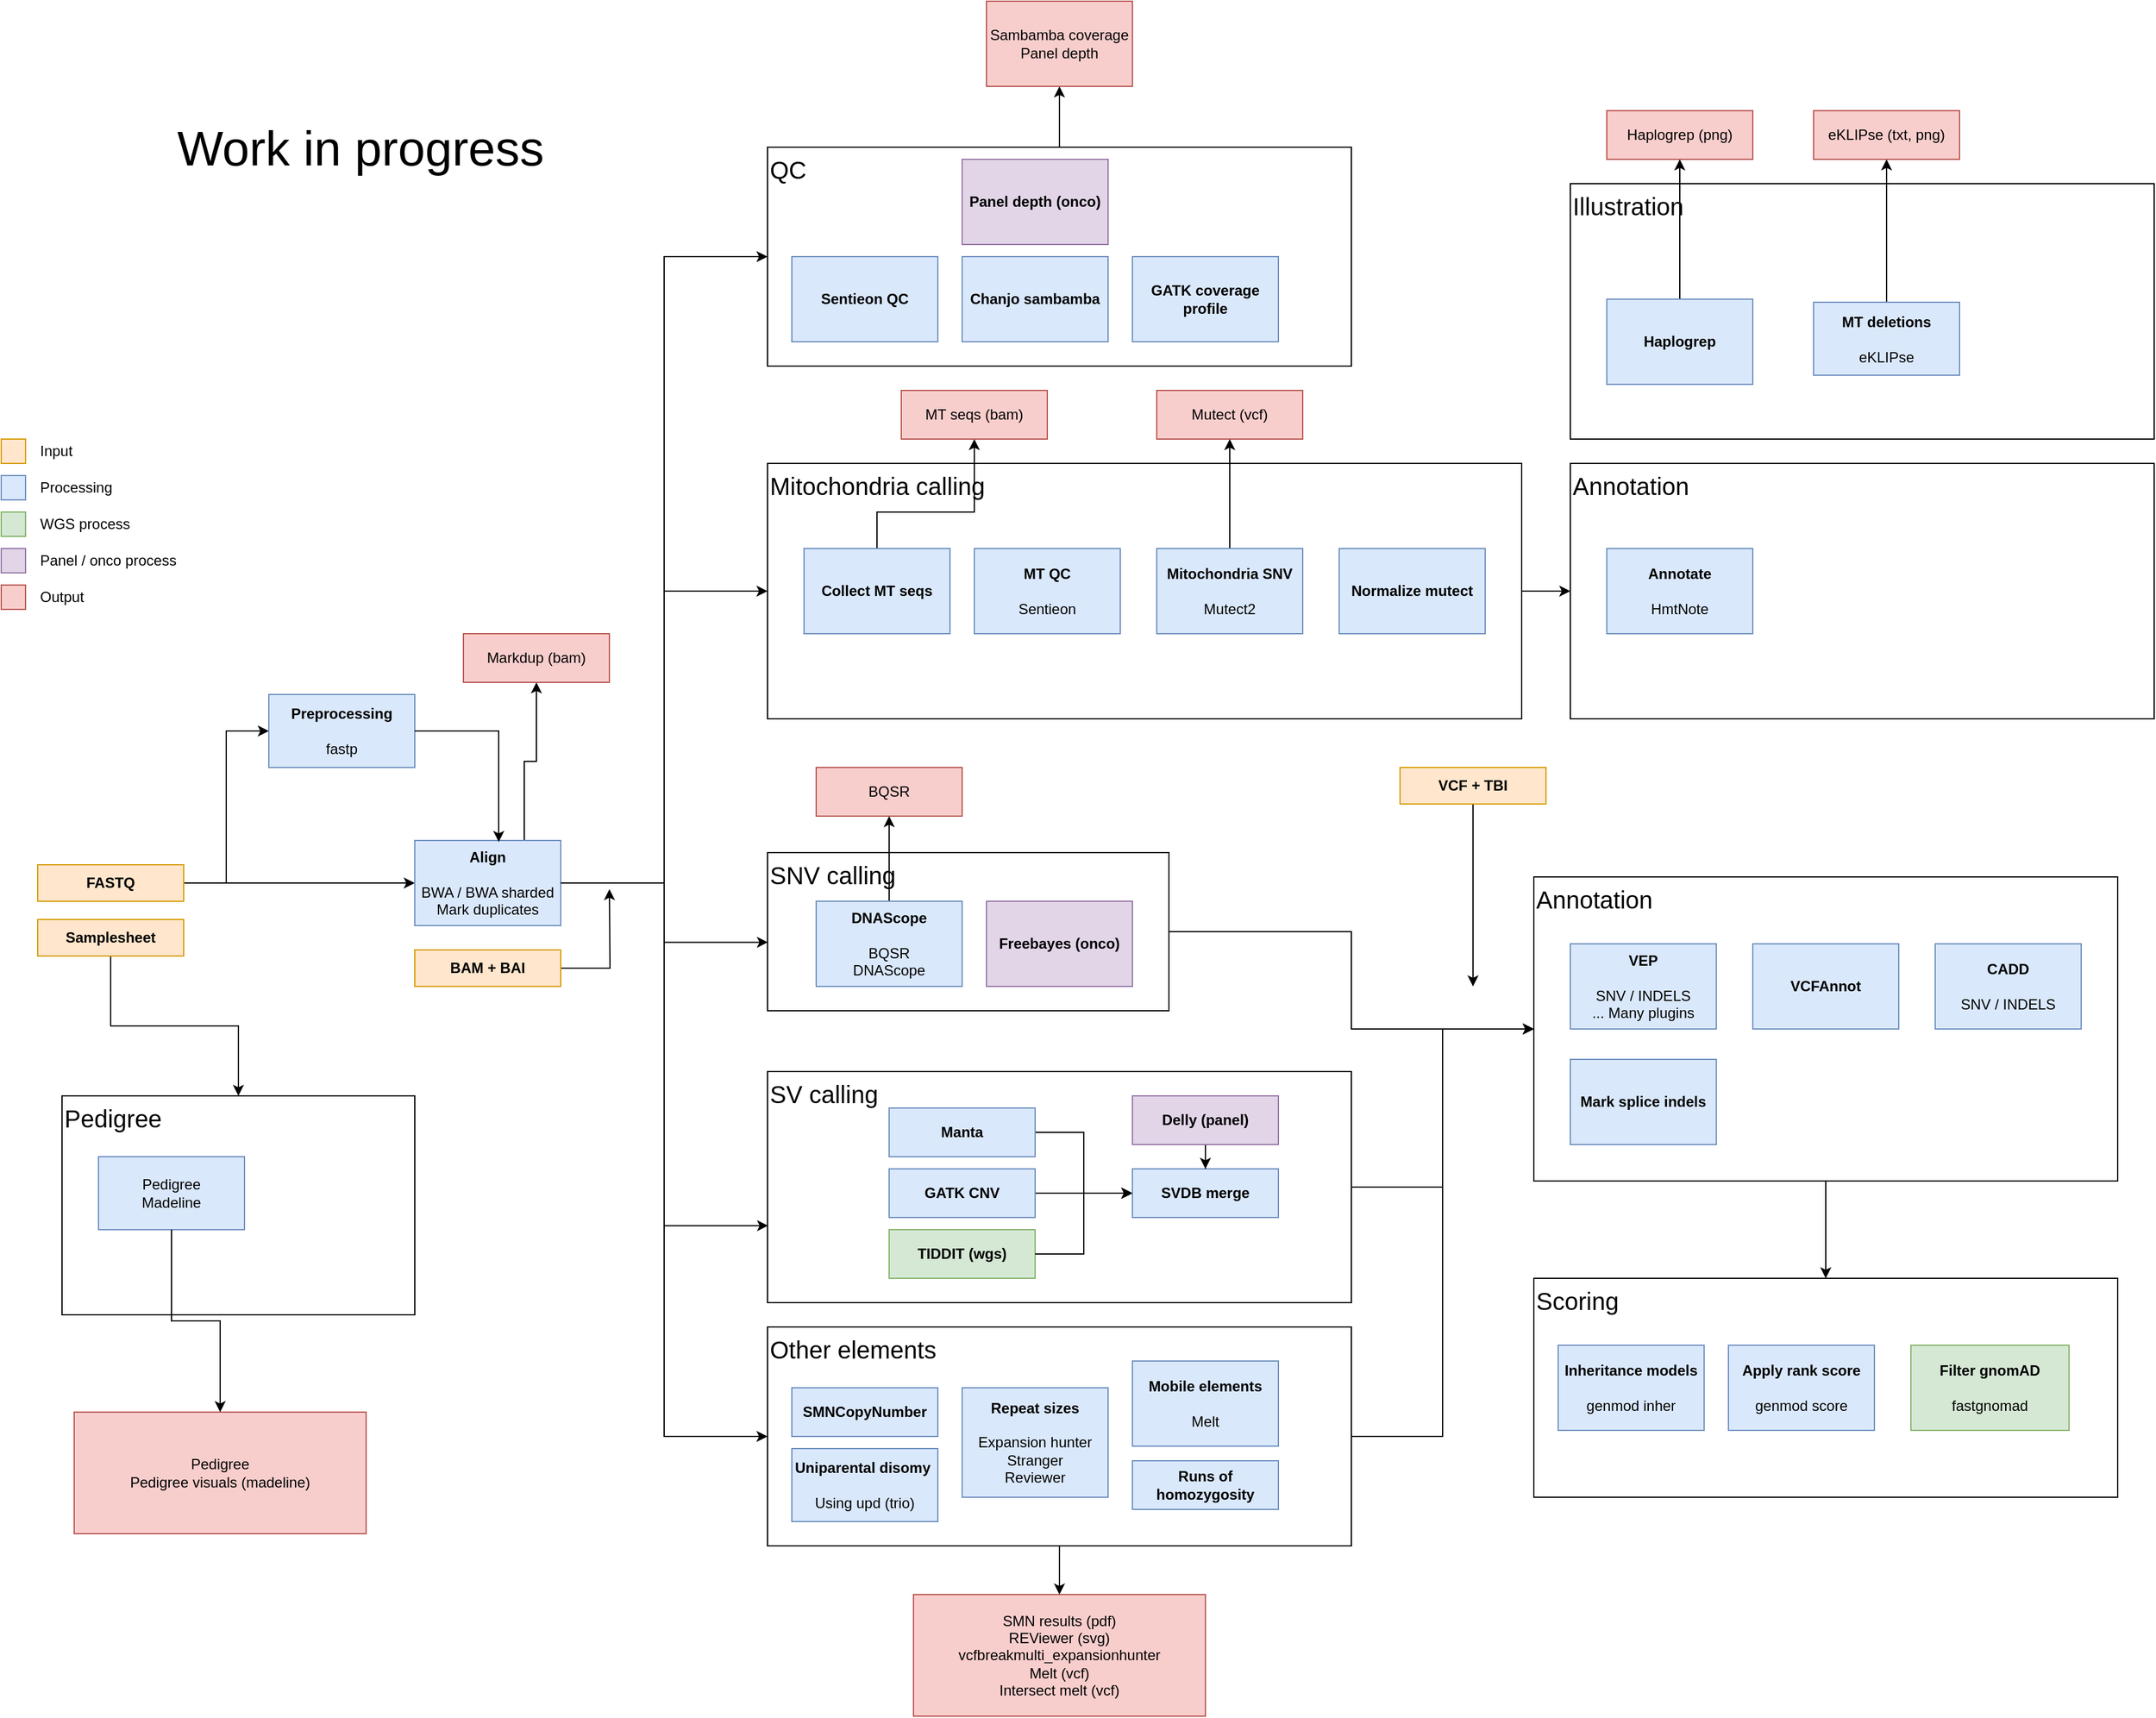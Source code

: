 <mxfile version="22.1.2" type="device">
  <diagram name="Page-1" id="Sy79wVilL6j7ysieCRk0">
    <mxGraphModel dx="2548" dy="2306" grid="1" gridSize="10" guides="1" tooltips="1" connect="1" arrows="1" fold="1" page="0" pageScale="1" pageWidth="850" pageHeight="1100" math="0" shadow="0">
      <root>
        <mxCell id="0" />
        <mxCell id="1" parent="0" />
        <mxCell id="nJ76QgA56fWKkKpfSz_J-89" value="Illustration" style="whiteSpace=wrap;html=1;align=left;verticalAlign=top;fontSize=20;" vertex="1" parent="1">
          <mxGeometry x="1270" y="-140" width="480" height="210" as="geometry" />
        </mxCell>
        <mxCell id="nJ76QgA56fWKkKpfSz_J-87" value="Annotation" style="whiteSpace=wrap;html=1;align=left;verticalAlign=top;fontSize=20;" vertex="1" parent="1">
          <mxGeometry x="1270" y="90" width="480" height="210" as="geometry" />
        </mxCell>
        <mxCell id="nJ76QgA56fWKkKpfSz_J-88" style="edgeStyle=orthogonalEdgeStyle;rounded=0;orthogonalLoop=1;jettySize=auto;html=1;exitX=1;exitY=0.5;exitDx=0;exitDy=0;" edge="1" parent="1" source="nJ76QgA56fWKkKpfSz_J-70" target="nJ76QgA56fWKkKpfSz_J-87">
          <mxGeometry relative="1" as="geometry" />
        </mxCell>
        <mxCell id="nJ76QgA56fWKkKpfSz_J-70" value="Mitochondria calling" style="whiteSpace=wrap;html=1;align=left;verticalAlign=top;fontSize=20;" vertex="1" parent="1">
          <mxGeometry x="610" y="90" width="620" height="210" as="geometry" />
        </mxCell>
        <mxCell id="nJ76QgA56fWKkKpfSz_J-46" style="edgeStyle=orthogonalEdgeStyle;rounded=0;orthogonalLoop=1;jettySize=auto;html=1;exitX=1;exitY=0.5;exitDx=0;exitDy=0;entryX=0;entryY=0.5;entryDx=0;entryDy=0;" edge="1" parent="1" source="nJ76QgA56fWKkKpfSz_J-30" target="nJ76QgA56fWKkKpfSz_J-40">
          <mxGeometry relative="1" as="geometry" />
        </mxCell>
        <mxCell id="nJ76QgA56fWKkKpfSz_J-66" style="edgeStyle=orthogonalEdgeStyle;rounded=0;orthogonalLoop=1;jettySize=auto;html=1;exitX=0.5;exitY=1;exitDx=0;exitDy=0;" edge="1" parent="1" source="nJ76QgA56fWKkKpfSz_J-30" target="nJ76QgA56fWKkKpfSz_J-65">
          <mxGeometry relative="1" as="geometry" />
        </mxCell>
        <mxCell id="nJ76QgA56fWKkKpfSz_J-30" value="Other elements" style="whiteSpace=wrap;html=1;align=left;verticalAlign=top;fontSize=20;" vertex="1" parent="1">
          <mxGeometry x="610" y="800" width="480" height="180" as="geometry" />
        </mxCell>
        <mxCell id="nJ76QgA56fWKkKpfSz_J-6" style="edgeStyle=orthogonalEdgeStyle;rounded=0;orthogonalLoop=1;jettySize=auto;html=1;exitX=1;exitY=0.5;exitDx=0;exitDy=0;entryX=0;entryY=0.5;entryDx=0;entryDy=0;" edge="1" parent="1" source="nJ76QgA56fWKkKpfSz_J-1" target="nJ76QgA56fWKkKpfSz_J-4">
          <mxGeometry relative="1" as="geometry" />
        </mxCell>
        <mxCell id="nJ76QgA56fWKkKpfSz_J-8" style="edgeStyle=orthogonalEdgeStyle;rounded=0;orthogonalLoop=1;jettySize=auto;html=1;exitX=1;exitY=0.5;exitDx=0;exitDy=0;" edge="1" parent="1" source="nJ76QgA56fWKkKpfSz_J-1" target="nJ76QgA56fWKkKpfSz_J-5">
          <mxGeometry relative="1" as="geometry" />
        </mxCell>
        <mxCell id="nJ76QgA56fWKkKpfSz_J-1" value="&lt;b&gt;FASTQ&lt;/b&gt;" style="whiteSpace=wrap;html=1;fillColor=#ffe6cc;strokeColor=#d79b00;" vertex="1" parent="1">
          <mxGeometry x="10" y="420" width="120" height="30" as="geometry" />
        </mxCell>
        <mxCell id="nJ76QgA56fWKkKpfSz_J-26" style="edgeStyle=orthogonalEdgeStyle;rounded=0;orthogonalLoop=1;jettySize=auto;html=1;exitX=1;exitY=0.5;exitDx=0;exitDy=0;" edge="1" parent="1" source="nJ76QgA56fWKkKpfSz_J-2">
          <mxGeometry relative="1" as="geometry">
            <mxPoint x="480" y="440" as="targetPoint" />
          </mxGeometry>
        </mxCell>
        <mxCell id="nJ76QgA56fWKkKpfSz_J-2" value="&lt;b&gt;BAM + BAI&lt;/b&gt;" style="whiteSpace=wrap;html=1;fillColor=#ffe6cc;strokeColor=#d79b00;" vertex="1" parent="1">
          <mxGeometry x="320" y="490" width="120" height="30" as="geometry" />
        </mxCell>
        <mxCell id="nJ76QgA56fWKkKpfSz_J-48" style="edgeStyle=orthogonalEdgeStyle;rounded=0;orthogonalLoop=1;jettySize=auto;html=1;exitX=0.5;exitY=1;exitDx=0;exitDy=0;" edge="1" parent="1" source="nJ76QgA56fWKkKpfSz_J-3">
          <mxGeometry relative="1" as="geometry">
            <mxPoint x="1190" y="520" as="targetPoint" />
          </mxGeometry>
        </mxCell>
        <mxCell id="nJ76QgA56fWKkKpfSz_J-3" value="&lt;b&gt;VCF + TBI&lt;/b&gt;" style="whiteSpace=wrap;html=1;fillColor=#ffe6cc;strokeColor=#d79b00;" vertex="1" parent="1">
          <mxGeometry x="1130" y="340" width="120" height="30" as="geometry" />
        </mxCell>
        <mxCell id="nJ76QgA56fWKkKpfSz_J-4" value="&lt;b&gt;Preprocessing&lt;/b&gt;&lt;br&gt;&lt;br&gt;fastp" style="whiteSpace=wrap;html=1;fillColor=#dae8fc;strokeColor=#6c8ebf;" vertex="1" parent="1">
          <mxGeometry x="200" y="280" width="120" height="60" as="geometry" />
        </mxCell>
        <mxCell id="nJ76QgA56fWKkKpfSz_J-21" style="edgeStyle=orthogonalEdgeStyle;rounded=0;orthogonalLoop=1;jettySize=auto;html=1;exitX=1;exitY=0.5;exitDx=0;exitDy=0;entryX=0;entryY=0.5;entryDx=0;entryDy=0;" edge="1" parent="1" source="nJ76QgA56fWKkKpfSz_J-5" target="nJ76QgA56fWKkKpfSz_J-9">
          <mxGeometry relative="1" as="geometry" />
        </mxCell>
        <mxCell id="nJ76QgA56fWKkKpfSz_J-56" style="edgeStyle=orthogonalEdgeStyle;rounded=0;orthogonalLoop=1;jettySize=auto;html=1;exitX=1;exitY=0.5;exitDx=0;exitDy=0;entryX=0;entryY=0.5;entryDx=0;entryDy=0;" edge="1" parent="1" source="nJ76QgA56fWKkKpfSz_J-5" target="nJ76QgA56fWKkKpfSz_J-30">
          <mxGeometry relative="1" as="geometry" />
        </mxCell>
        <mxCell id="nJ76QgA56fWKkKpfSz_J-58" style="edgeStyle=orthogonalEdgeStyle;rounded=0;orthogonalLoop=1;jettySize=auto;html=1;exitX=0.75;exitY=0;exitDx=0;exitDy=0;entryX=0.5;entryY=1;entryDx=0;entryDy=0;" edge="1" parent="1" source="nJ76QgA56fWKkKpfSz_J-5" target="nJ76QgA56fWKkKpfSz_J-57">
          <mxGeometry relative="1" as="geometry" />
        </mxCell>
        <mxCell id="nJ76QgA56fWKkKpfSz_J-71" style="edgeStyle=orthogonalEdgeStyle;rounded=0;orthogonalLoop=1;jettySize=auto;html=1;exitX=1;exitY=0.5;exitDx=0;exitDy=0;entryX=0;entryY=0.5;entryDx=0;entryDy=0;" edge="1" parent="1" source="nJ76QgA56fWKkKpfSz_J-5" target="nJ76QgA56fWKkKpfSz_J-70">
          <mxGeometry relative="1" as="geometry" />
        </mxCell>
        <mxCell id="nJ76QgA56fWKkKpfSz_J-5" value="&lt;b&gt;Align&lt;/b&gt;&lt;br&gt;&lt;br&gt;BWA / BWA sharded&lt;br&gt;Mark duplicates" style="whiteSpace=wrap;html=1;fillColor=#dae8fc;strokeColor=#6c8ebf;" vertex="1" parent="1">
          <mxGeometry x="320" y="400" width="120" height="70" as="geometry" />
        </mxCell>
        <mxCell id="nJ76QgA56fWKkKpfSz_J-7" style="edgeStyle=orthogonalEdgeStyle;rounded=0;orthogonalLoop=1;jettySize=auto;html=1;exitX=1;exitY=0.5;exitDx=0;exitDy=0;entryX=0.575;entryY=0.017;entryDx=0;entryDy=0;entryPerimeter=0;" edge="1" parent="1" source="nJ76QgA56fWKkKpfSz_J-4" target="nJ76QgA56fWKkKpfSz_J-5">
          <mxGeometry relative="1" as="geometry" />
        </mxCell>
        <mxCell id="nJ76QgA56fWKkKpfSz_J-63" style="edgeStyle=orthogonalEdgeStyle;rounded=0;orthogonalLoop=1;jettySize=auto;html=1;exitX=0.5;exitY=0;exitDx=0;exitDy=0;entryX=0.5;entryY=1;entryDx=0;entryDy=0;" edge="1" parent="1" source="nJ76QgA56fWKkKpfSz_J-9" target="nJ76QgA56fWKkKpfSz_J-62">
          <mxGeometry relative="1" as="geometry" />
        </mxCell>
        <mxCell id="nJ76QgA56fWKkKpfSz_J-9" value="QC" style="whiteSpace=wrap;html=1;align=left;verticalAlign=top;fontSize=20;" vertex="1" parent="1">
          <mxGeometry x="610" y="-170" width="480" height="180" as="geometry" />
        </mxCell>
        <mxCell id="nJ76QgA56fWKkKpfSz_J-44" style="edgeStyle=orthogonalEdgeStyle;rounded=0;orthogonalLoop=1;jettySize=auto;html=1;exitX=1;exitY=0.5;exitDx=0;exitDy=0;entryX=0;entryY=0.5;entryDx=0;entryDy=0;" edge="1" parent="1" source="nJ76QgA56fWKkKpfSz_J-11" target="nJ76QgA56fWKkKpfSz_J-40">
          <mxGeometry relative="1" as="geometry" />
        </mxCell>
        <mxCell id="nJ76QgA56fWKkKpfSz_J-11" value="SNV calling" style="whiteSpace=wrap;html=1;align=left;verticalAlign=top;fontSize=20;" vertex="1" parent="1">
          <mxGeometry x="610" y="410" width="330" height="130" as="geometry" />
        </mxCell>
        <mxCell id="nJ76QgA56fWKkKpfSz_J-45" style="edgeStyle=orthogonalEdgeStyle;rounded=0;orthogonalLoop=1;jettySize=auto;html=1;exitX=1;exitY=0.5;exitDx=0;exitDy=0;entryX=0;entryY=0.5;entryDx=0;entryDy=0;" edge="1" parent="1" source="nJ76QgA56fWKkKpfSz_J-12" target="nJ76QgA56fWKkKpfSz_J-40">
          <mxGeometry relative="1" as="geometry" />
        </mxCell>
        <mxCell id="nJ76QgA56fWKkKpfSz_J-12" value="SV calling" style="whiteSpace=wrap;html=1;align=left;verticalAlign=top;fontSize=20;" vertex="1" parent="1">
          <mxGeometry x="610" y="590" width="480" height="190" as="geometry" />
        </mxCell>
        <mxCell id="nJ76QgA56fWKkKpfSz_J-13" value="&lt;b&gt;Sentieon QC&lt;/b&gt;" style="whiteSpace=wrap;html=1;fillColor=#dae8fc;strokeColor=#6c8ebf;" vertex="1" parent="1">
          <mxGeometry x="630" y="-80" width="120" height="70" as="geometry" />
        </mxCell>
        <mxCell id="nJ76QgA56fWKkKpfSz_J-14" value="&lt;b&gt;Chanjo sambamba&lt;/b&gt;" style="whiteSpace=wrap;html=1;fillColor=#dae8fc;strokeColor=#6c8ebf;" vertex="1" parent="1">
          <mxGeometry x="770" y="-80" width="120" height="70" as="geometry" />
        </mxCell>
        <mxCell id="nJ76QgA56fWKkKpfSz_J-15" value="&lt;b&gt;Panel depth (onco)&lt;/b&gt;" style="whiteSpace=wrap;html=1;fillColor=#e1d5e7;strokeColor=#9673a6;" vertex="1" parent="1">
          <mxGeometry x="770" y="-160" width="120" height="70" as="geometry" />
        </mxCell>
        <mxCell id="nJ76QgA56fWKkKpfSz_J-16" value="&lt;b&gt;GATK coverage profile&lt;/b&gt;" style="whiteSpace=wrap;html=1;fillColor=#dae8fc;strokeColor=#6c8ebf;" vertex="1" parent="1">
          <mxGeometry x="910" y="-80" width="120" height="70" as="geometry" />
        </mxCell>
        <mxCell id="nJ76QgA56fWKkKpfSz_J-61" style="edgeStyle=orthogonalEdgeStyle;rounded=0;orthogonalLoop=1;jettySize=auto;html=1;exitX=0.5;exitY=0;exitDx=0;exitDy=0;entryX=0.5;entryY=1;entryDx=0;entryDy=0;" edge="1" parent="1" source="nJ76QgA56fWKkKpfSz_J-17" target="nJ76QgA56fWKkKpfSz_J-59">
          <mxGeometry relative="1" as="geometry" />
        </mxCell>
        <mxCell id="nJ76QgA56fWKkKpfSz_J-17" value="&lt;b&gt;DNAScope&lt;/b&gt;&lt;br&gt;&lt;br&gt;BQSR&lt;br&gt;DNAScope" style="whiteSpace=wrap;html=1;fillColor=#dae8fc;strokeColor=#6c8ebf;" vertex="1" parent="1">
          <mxGeometry x="650" y="450" width="120" height="70" as="geometry" />
        </mxCell>
        <mxCell id="nJ76QgA56fWKkKpfSz_J-18" value="&lt;b&gt;Freebayes (onco)&lt;br&gt;&lt;/b&gt;" style="whiteSpace=wrap;html=1;fillColor=#e1d5e7;strokeColor=#9673a6;" vertex="1" parent="1">
          <mxGeometry x="790" y="450" width="120" height="70" as="geometry" />
        </mxCell>
        <mxCell id="nJ76QgA56fWKkKpfSz_J-77" style="edgeStyle=orthogonalEdgeStyle;rounded=0;orthogonalLoop=1;jettySize=auto;html=1;exitX=0.5;exitY=0;exitDx=0;exitDy=0;" edge="1" parent="1" source="nJ76QgA56fWKkKpfSz_J-20" target="nJ76QgA56fWKkKpfSz_J-76">
          <mxGeometry relative="1" as="geometry" />
        </mxCell>
        <mxCell id="nJ76QgA56fWKkKpfSz_J-20" value="&lt;b&gt;Mitochondria SNV&lt;/b&gt;&lt;br&gt;&lt;br&gt;Mutect2" style="whiteSpace=wrap;html=1;fillColor=#dae8fc;strokeColor=#6c8ebf;" vertex="1" parent="1">
          <mxGeometry x="930" y="160" width="120" height="70" as="geometry" />
        </mxCell>
        <mxCell id="nJ76QgA56fWKkKpfSz_J-22" style="edgeStyle=orthogonalEdgeStyle;rounded=0;orthogonalLoop=1;jettySize=auto;html=1;exitX=1;exitY=0.5;exitDx=0;exitDy=0;entryX=0.001;entryY=0.567;entryDx=0;entryDy=0;entryPerimeter=0;" edge="1" parent="1" source="nJ76QgA56fWKkKpfSz_J-5" target="nJ76QgA56fWKkKpfSz_J-11">
          <mxGeometry relative="1" as="geometry" />
        </mxCell>
        <mxCell id="nJ76QgA56fWKkKpfSz_J-23" style="edgeStyle=orthogonalEdgeStyle;rounded=0;orthogonalLoop=1;jettySize=auto;html=1;exitX=1;exitY=0.5;exitDx=0;exitDy=0;entryX=0.001;entryY=0.667;entryDx=0;entryDy=0;entryPerimeter=0;" edge="1" parent="1" source="nJ76QgA56fWKkKpfSz_J-5" target="nJ76QgA56fWKkKpfSz_J-12">
          <mxGeometry relative="1" as="geometry" />
        </mxCell>
        <mxCell id="nJ76QgA56fWKkKpfSz_J-27" value="&lt;b&gt;SMNCopyNumber&lt;/b&gt;" style="whiteSpace=wrap;html=1;fillColor=#dae8fc;strokeColor=#6c8ebf;" vertex="1" parent="1">
          <mxGeometry x="630" y="850" width="120" height="40" as="geometry" />
        </mxCell>
        <mxCell id="nJ76QgA56fWKkKpfSz_J-28" value="&lt;b&gt;Repeat sizes&lt;/b&gt;&lt;br&gt;&lt;br&gt;Expansion hunter&lt;br&gt;Stranger&lt;br&gt;Reviewer" style="whiteSpace=wrap;html=1;fillColor=#dae8fc;strokeColor=#6c8ebf;" vertex="1" parent="1">
          <mxGeometry x="770" y="850" width="120" height="90" as="geometry" />
        </mxCell>
        <mxCell id="nJ76QgA56fWKkKpfSz_J-29" value="&lt;b&gt;Mobile elements&lt;/b&gt;&lt;br&gt;&lt;br&gt;Melt" style="whiteSpace=wrap;html=1;fillColor=#dae8fc;strokeColor=#6c8ebf;" vertex="1" parent="1">
          <mxGeometry x="910" y="828" width="120" height="70" as="geometry" />
        </mxCell>
        <mxCell id="nJ76QgA56fWKkKpfSz_J-39" style="edgeStyle=orthogonalEdgeStyle;rounded=0;orthogonalLoop=1;jettySize=auto;html=1;exitX=1;exitY=0.5;exitDx=0;exitDy=0;entryX=0;entryY=0.5;entryDx=0;entryDy=0;" edge="1" parent="1" source="nJ76QgA56fWKkKpfSz_J-31" target="nJ76QgA56fWKkKpfSz_J-34">
          <mxGeometry relative="1" as="geometry" />
        </mxCell>
        <mxCell id="nJ76QgA56fWKkKpfSz_J-31" value="&lt;b&gt;Manta&lt;/b&gt;" style="whiteSpace=wrap;html=1;fillColor=#dae8fc;strokeColor=#6c8ebf;" vertex="1" parent="1">
          <mxGeometry x="710" y="620" width="120" height="40" as="geometry" />
        </mxCell>
        <mxCell id="nJ76QgA56fWKkKpfSz_J-37" style="edgeStyle=orthogonalEdgeStyle;rounded=0;orthogonalLoop=1;jettySize=auto;html=1;exitX=1;exitY=0.5;exitDx=0;exitDy=0;" edge="1" parent="1" source="nJ76QgA56fWKkKpfSz_J-32" target="nJ76QgA56fWKkKpfSz_J-34">
          <mxGeometry relative="1" as="geometry" />
        </mxCell>
        <mxCell id="nJ76QgA56fWKkKpfSz_J-32" value="&lt;b&gt;GATK CNV&lt;/b&gt;" style="whiteSpace=wrap;html=1;fillColor=#dae8fc;strokeColor=#6c8ebf;" vertex="1" parent="1">
          <mxGeometry x="710" y="670" width="120" height="40" as="geometry" />
        </mxCell>
        <mxCell id="nJ76QgA56fWKkKpfSz_J-33" value="&lt;b&gt;TIDDIT (wgs)&lt;/b&gt;" style="whiteSpace=wrap;html=1;fillColor=#d5e8d4;strokeColor=#82b366;" vertex="1" parent="1">
          <mxGeometry x="710" y="720" width="120" height="40" as="geometry" />
        </mxCell>
        <mxCell id="nJ76QgA56fWKkKpfSz_J-34" value="&lt;b&gt;SVDB merge&lt;/b&gt;" style="whiteSpace=wrap;html=1;fillColor=#dae8fc;strokeColor=#6c8ebf;" vertex="1" parent="1">
          <mxGeometry x="910" y="670" width="120" height="40" as="geometry" />
        </mxCell>
        <mxCell id="nJ76QgA56fWKkKpfSz_J-35" style="edgeStyle=orthogonalEdgeStyle;rounded=0;orthogonalLoop=1;jettySize=auto;html=1;exitX=1;exitY=0.5;exitDx=0;exitDy=0;entryX=0;entryY=0.5;entryDx=0;entryDy=0;" edge="1" parent="1" source="nJ76QgA56fWKkKpfSz_J-33" target="nJ76QgA56fWKkKpfSz_J-34">
          <mxGeometry relative="1" as="geometry" />
        </mxCell>
        <mxCell id="nJ76QgA56fWKkKpfSz_J-114" style="edgeStyle=orthogonalEdgeStyle;rounded=0;orthogonalLoop=1;jettySize=auto;html=1;exitX=0.5;exitY=1;exitDx=0;exitDy=0;entryX=0.5;entryY=0;entryDx=0;entryDy=0;" edge="1" parent="1" source="nJ76QgA56fWKkKpfSz_J-40" target="nJ76QgA56fWKkKpfSz_J-50">
          <mxGeometry relative="1" as="geometry" />
        </mxCell>
        <mxCell id="nJ76QgA56fWKkKpfSz_J-40" value="Annotation" style="whiteSpace=wrap;html=1;align=left;verticalAlign=top;fontSize=20;" vertex="1" parent="1">
          <mxGeometry x="1240" y="430" width="480" height="250" as="geometry" />
        </mxCell>
        <mxCell id="nJ76QgA56fWKkKpfSz_J-41" value="&lt;b&gt;VEP&lt;/b&gt;&lt;br&gt;&lt;br&gt;SNV / INDELS&lt;br&gt;... Many plugins" style="whiteSpace=wrap;html=1;fillColor=#dae8fc;strokeColor=#6c8ebf;" vertex="1" parent="1">
          <mxGeometry x="1270" y="485" width="120" height="70" as="geometry" />
        </mxCell>
        <mxCell id="nJ76QgA56fWKkKpfSz_J-42" value="&lt;b&gt;VCFAnnot&lt;/b&gt;" style="whiteSpace=wrap;html=1;fillColor=#dae8fc;strokeColor=#6c8ebf;" vertex="1" parent="1">
          <mxGeometry x="1420" y="485" width="120" height="70" as="geometry" />
        </mxCell>
        <mxCell id="nJ76QgA56fWKkKpfSz_J-49" value="&lt;b&gt;CADD&lt;/b&gt;&lt;br&gt;&lt;br&gt;SNV / INDELS" style="whiteSpace=wrap;html=1;fillColor=#dae8fc;strokeColor=#6c8ebf;" vertex="1" parent="1">
          <mxGeometry x="1570" y="485" width="120" height="70" as="geometry" />
        </mxCell>
        <mxCell id="nJ76QgA56fWKkKpfSz_J-50" value="Scoring" style="whiteSpace=wrap;html=1;align=left;verticalAlign=top;fontSize=20;" vertex="1" parent="1">
          <mxGeometry x="1240" y="760" width="480" height="180" as="geometry" />
        </mxCell>
        <mxCell id="nJ76QgA56fWKkKpfSz_J-52" value="&lt;b&gt;Apply rank score&lt;/b&gt;&lt;br&gt;&lt;br&gt;genmod score" style="whiteSpace=wrap;html=1;fillColor=#dae8fc;strokeColor=#6c8ebf;" vertex="1" parent="1">
          <mxGeometry x="1400" y="815" width="120" height="70" as="geometry" />
        </mxCell>
        <mxCell id="nJ76QgA56fWKkKpfSz_J-53" value="&lt;b&gt;Filter gnomAD&lt;/b&gt;&lt;br&gt;&lt;br&gt;fastgnomad" style="whiteSpace=wrap;html=1;fillColor=#d5e8d4;strokeColor=#82b366;" vertex="1" parent="1">
          <mxGeometry x="1550" y="815" width="130" height="70" as="geometry" />
        </mxCell>
        <mxCell id="nJ76QgA56fWKkKpfSz_J-54" value="&lt;b&gt;Uniparental disomy&amp;nbsp;&lt;br&gt;&lt;/b&gt;&lt;br&gt;Using upd (trio)" style="whiteSpace=wrap;html=1;fillColor=#dae8fc;strokeColor=#6c8ebf;" vertex="1" parent="1">
          <mxGeometry x="630" y="900" width="120" height="60" as="geometry" />
        </mxCell>
        <mxCell id="nJ76QgA56fWKkKpfSz_J-55" value="&lt;b&gt;Runs of homozygosity&lt;/b&gt;" style="whiteSpace=wrap;html=1;fillColor=#dae8fc;strokeColor=#6c8ebf;" vertex="1" parent="1">
          <mxGeometry x="910" y="910" width="120" height="40" as="geometry" />
        </mxCell>
        <mxCell id="nJ76QgA56fWKkKpfSz_J-57" value="Markdup (bam)" style="whiteSpace=wrap;html=1;fillColor=#f8cecc;strokeColor=#b85450;" vertex="1" parent="1">
          <mxGeometry x="360" y="230" width="120" height="40" as="geometry" />
        </mxCell>
        <mxCell id="nJ76QgA56fWKkKpfSz_J-59" value="BQSR" style="whiteSpace=wrap;html=1;fillColor=#f8cecc;strokeColor=#b85450;" vertex="1" parent="1">
          <mxGeometry x="650" y="340" width="120" height="40" as="geometry" />
        </mxCell>
        <mxCell id="nJ76QgA56fWKkKpfSz_J-62" value="Sambamba coverage&lt;br&gt;Panel depth" style="whiteSpace=wrap;html=1;fillColor=#f8cecc;strokeColor=#b85450;" vertex="1" parent="1">
          <mxGeometry x="790" y="-290" width="120" height="70" as="geometry" />
        </mxCell>
        <mxCell id="nJ76QgA56fWKkKpfSz_J-65" value="SMN results (pdf)&lt;br&gt;REViewer (svg)&lt;br&gt;vcfbreakmulti_expansionhunter&lt;br&gt;Melt (vcf)&lt;br&gt;Intersect melt (vcf)" style="whiteSpace=wrap;html=1;fillColor=#f8cecc;strokeColor=#b85450;" vertex="1" parent="1">
          <mxGeometry x="730" y="1020" width="240" height="100" as="geometry" />
        </mxCell>
        <mxCell id="nJ76QgA56fWKkKpfSz_J-74" style="edgeStyle=orthogonalEdgeStyle;rounded=0;orthogonalLoop=1;jettySize=auto;html=1;exitX=0.5;exitY=0;exitDx=0;exitDy=0;entryX=0.5;entryY=1;entryDx=0;entryDy=0;" edge="1" parent="1" source="nJ76QgA56fWKkKpfSz_J-72" target="nJ76QgA56fWKkKpfSz_J-73">
          <mxGeometry relative="1" as="geometry">
            <Array as="points">
              <mxPoint x="700" y="130" />
              <mxPoint x="780" y="130" />
            </Array>
          </mxGeometry>
        </mxCell>
        <mxCell id="nJ76QgA56fWKkKpfSz_J-72" value="&lt;b&gt;Collect MT seqs&lt;/b&gt;" style="whiteSpace=wrap;html=1;fillColor=#dae8fc;strokeColor=#6c8ebf;" vertex="1" parent="1">
          <mxGeometry x="640" y="160" width="120" height="70" as="geometry" />
        </mxCell>
        <mxCell id="nJ76QgA56fWKkKpfSz_J-73" value="MT seqs (bam)" style="whiteSpace=wrap;html=1;fillColor=#f8cecc;strokeColor=#b85450;" vertex="1" parent="1">
          <mxGeometry x="720" y="30" width="120" height="40" as="geometry" />
        </mxCell>
        <mxCell id="nJ76QgA56fWKkKpfSz_J-75" value="&lt;b&gt;MT QC&lt;/b&gt;&lt;br&gt;&lt;br&gt;Sentieon" style="whiteSpace=wrap;html=1;fillColor=#dae8fc;strokeColor=#6c8ebf;" vertex="1" parent="1">
          <mxGeometry x="780" y="160" width="120" height="70" as="geometry" />
        </mxCell>
        <mxCell id="nJ76QgA56fWKkKpfSz_J-76" value="Mutect (vcf)" style="whiteSpace=wrap;html=1;fillColor=#f8cecc;strokeColor=#b85450;" vertex="1" parent="1">
          <mxGeometry x="930" y="30" width="120" height="40" as="geometry" />
        </mxCell>
        <mxCell id="nJ76QgA56fWKkKpfSz_J-79" value="&lt;b&gt;Normalize mutect&lt;/b&gt;" style="whiteSpace=wrap;html=1;fillColor=#dae8fc;strokeColor=#6c8ebf;" vertex="1" parent="1">
          <mxGeometry x="1080" y="160" width="120" height="70" as="geometry" />
        </mxCell>
        <mxCell id="nJ76QgA56fWKkKpfSz_J-82" style="edgeStyle=orthogonalEdgeStyle;rounded=0;orthogonalLoop=1;jettySize=auto;html=1;exitX=0.5;exitY=0;exitDx=0;exitDy=0;entryX=0.5;entryY=1;entryDx=0;entryDy=0;" edge="1" parent="1" source="nJ76QgA56fWKkKpfSz_J-80" target="nJ76QgA56fWKkKpfSz_J-81">
          <mxGeometry relative="1" as="geometry" />
        </mxCell>
        <mxCell id="nJ76QgA56fWKkKpfSz_J-80" value="&lt;b&gt;Haplogrep&lt;/b&gt;" style="whiteSpace=wrap;html=1;fillColor=#dae8fc;strokeColor=#6c8ebf;" vertex="1" parent="1">
          <mxGeometry x="1300" y="-45" width="120" height="70" as="geometry" />
        </mxCell>
        <mxCell id="nJ76QgA56fWKkKpfSz_J-81" value="Haplogrep (png)" style="whiteSpace=wrap;html=1;fillColor=#f8cecc;strokeColor=#b85450;" vertex="1" parent="1">
          <mxGeometry x="1300" y="-200" width="120" height="40" as="geometry" />
        </mxCell>
        <mxCell id="nJ76QgA56fWKkKpfSz_J-90" style="edgeStyle=orthogonalEdgeStyle;rounded=0;orthogonalLoop=1;jettySize=auto;html=1;exitX=0.5;exitY=0;exitDx=0;exitDy=0;entryX=0.5;entryY=1;entryDx=0;entryDy=0;" edge="1" parent="1" source="nJ76QgA56fWKkKpfSz_J-83" target="nJ76QgA56fWKkKpfSz_J-84">
          <mxGeometry relative="1" as="geometry" />
        </mxCell>
        <mxCell id="nJ76QgA56fWKkKpfSz_J-83" value="&lt;b&gt;MT deletions&lt;/b&gt;&lt;br&gt;&lt;br&gt;eKLIPse" style="whiteSpace=wrap;html=1;fillColor=#dae8fc;strokeColor=#6c8ebf;" vertex="1" parent="1">
          <mxGeometry x="1470" y="-42.5" width="120" height="60" as="geometry" />
        </mxCell>
        <mxCell id="nJ76QgA56fWKkKpfSz_J-84" value="eKLIPse (txt, png)" style="whiteSpace=wrap;html=1;fillColor=#f8cecc;strokeColor=#b85450;" vertex="1" parent="1">
          <mxGeometry x="1470" y="-200" width="120" height="40" as="geometry" />
        </mxCell>
        <mxCell id="nJ76QgA56fWKkKpfSz_J-86" value="&lt;b&gt;Annotate&lt;/b&gt;&lt;br&gt;&lt;br&gt;HmtNote" style="whiteSpace=wrap;html=1;fillColor=#dae8fc;strokeColor=#6c8ebf;" vertex="1" parent="1">
          <mxGeometry x="1300" y="160" width="120" height="70" as="geometry" />
        </mxCell>
        <mxCell id="nJ76QgA56fWKkKpfSz_J-91" value="&lt;b&gt;Mark splice indels&lt;/b&gt;" style="whiteSpace=wrap;html=1;fillColor=#dae8fc;strokeColor=#6c8ebf;" vertex="1" parent="1">
          <mxGeometry x="1270" y="580" width="120" height="70" as="geometry" />
        </mxCell>
        <mxCell id="nJ76QgA56fWKkKpfSz_J-92" value="&lt;b&gt;Inheritance models&lt;/b&gt;&lt;br&gt;&lt;br&gt;genmod inher" style="whiteSpace=wrap;html=1;fillColor=#dae8fc;strokeColor=#6c8ebf;" vertex="1" parent="1">
          <mxGeometry x="1260" y="815" width="120" height="70" as="geometry" />
        </mxCell>
        <mxCell id="nJ76QgA56fWKkKpfSz_J-95" style="edgeStyle=orthogonalEdgeStyle;rounded=0;orthogonalLoop=1;jettySize=auto;html=1;exitX=0.5;exitY=1;exitDx=0;exitDy=0;entryX=0.5;entryY=0;entryDx=0;entryDy=0;" edge="1" parent="1" source="nJ76QgA56fWKkKpfSz_J-93" target="nJ76QgA56fWKkKpfSz_J-94">
          <mxGeometry relative="1" as="geometry" />
        </mxCell>
        <mxCell id="nJ76QgA56fWKkKpfSz_J-93" value="&lt;b&gt;Samplesheet&lt;/b&gt;" style="whiteSpace=wrap;html=1;fillColor=#ffe6cc;strokeColor=#d79b00;" vertex="1" parent="1">
          <mxGeometry x="10" y="465" width="120" height="30" as="geometry" />
        </mxCell>
        <mxCell id="nJ76QgA56fWKkKpfSz_J-94" value="Pedigree" style="whiteSpace=wrap;html=1;align=left;verticalAlign=top;fontSize=20;" vertex="1" parent="1">
          <mxGeometry x="30" y="610" width="290" height="180" as="geometry" />
        </mxCell>
        <mxCell id="nJ76QgA56fWKkKpfSz_J-67" value="Pedigree&lt;br&gt;Madeline" style="whiteSpace=wrap;html=1;fillColor=#dae8fc;strokeColor=#6c8ebf;" vertex="1" parent="1">
          <mxGeometry x="60" y="660" width="120" height="60" as="geometry" />
        </mxCell>
        <mxCell id="nJ76QgA56fWKkKpfSz_J-68" value="Pedigree&lt;br&gt;Pedigree visuals (madeline)" style="whiteSpace=wrap;html=1;fillColor=#f8cecc;strokeColor=#b85450;" vertex="1" parent="1">
          <mxGeometry x="40" y="870" width="240" height="100" as="geometry" />
        </mxCell>
        <mxCell id="nJ76QgA56fWKkKpfSz_J-69" style="edgeStyle=orthogonalEdgeStyle;rounded=0;orthogonalLoop=1;jettySize=auto;html=1;exitX=0.5;exitY=1;exitDx=0;exitDy=0;entryX=0.5;entryY=0;entryDx=0;entryDy=0;" edge="1" parent="1" source="nJ76QgA56fWKkKpfSz_J-67" target="nJ76QgA56fWKkKpfSz_J-68">
          <mxGeometry relative="1" as="geometry" />
        </mxCell>
        <mxCell id="nJ76QgA56fWKkKpfSz_J-97" style="edgeStyle=orthogonalEdgeStyle;rounded=0;orthogonalLoop=1;jettySize=auto;html=1;exitX=0.5;exitY=1;exitDx=0;exitDy=0;" edge="1" parent="1" source="nJ76QgA56fWKkKpfSz_J-96" target="nJ76QgA56fWKkKpfSz_J-34">
          <mxGeometry relative="1" as="geometry" />
        </mxCell>
        <mxCell id="nJ76QgA56fWKkKpfSz_J-96" value="&lt;b&gt;Delly (panel)&lt;/b&gt;" style="whiteSpace=wrap;html=1;fillColor=#e1d5e7;strokeColor=#9673a6;" vertex="1" parent="1">
          <mxGeometry x="910" y="610" width="120" height="40" as="geometry" />
        </mxCell>
        <mxCell id="nJ76QgA56fWKkKpfSz_J-102" value="" style="group" vertex="1" connectable="0" parent="1">
          <mxGeometry x="-20" y="65" width="80" height="30" as="geometry" />
        </mxCell>
        <mxCell id="nJ76QgA56fWKkKpfSz_J-98" value="" style="whiteSpace=wrap;html=1;fillColor=#ffe6cc;strokeColor=#d79b00;" vertex="1" parent="nJ76QgA56fWKkKpfSz_J-102">
          <mxGeometry y="5" width="20" height="20" as="geometry" />
        </mxCell>
        <mxCell id="nJ76QgA56fWKkKpfSz_J-99" value="Input" style="text;html=1;align=left;verticalAlign=middle;resizable=0;points=[];autosize=1;strokeColor=none;fillColor=none;" vertex="1" parent="nJ76QgA56fWKkKpfSz_J-102">
          <mxGeometry x="30" width="50" height="30" as="geometry" />
        </mxCell>
        <mxCell id="nJ76QgA56fWKkKpfSz_J-103" value="" style="group" vertex="1" connectable="0" parent="1">
          <mxGeometry x="-20" y="95" width="110" height="30" as="geometry" />
        </mxCell>
        <mxCell id="nJ76QgA56fWKkKpfSz_J-100" value="" style="whiteSpace=wrap;html=1;fillColor=#dae8fc;strokeColor=#6c8ebf;" vertex="1" parent="nJ76QgA56fWKkKpfSz_J-103">
          <mxGeometry y="5" width="20" height="20" as="geometry" />
        </mxCell>
        <mxCell id="nJ76QgA56fWKkKpfSz_J-101" value="Processing" style="text;html=1;align=left;verticalAlign=middle;resizable=0;points=[];autosize=1;strokeColor=none;fillColor=none;" vertex="1" parent="nJ76QgA56fWKkKpfSz_J-103">
          <mxGeometry x="30" width="80" height="30" as="geometry" />
        </mxCell>
        <mxCell id="nJ76QgA56fWKkKpfSz_J-105" value="" style="whiteSpace=wrap;html=1;fillColor=#d5e8d4;strokeColor=#82b366;" vertex="1" parent="1">
          <mxGeometry x="-20" y="130" width="20" height="20" as="geometry" />
        </mxCell>
        <mxCell id="nJ76QgA56fWKkKpfSz_J-106" value="WGS process" style="text;html=1;align=left;verticalAlign=middle;resizable=0;points=[];autosize=1;strokeColor=none;fillColor=none;" vertex="1" parent="1">
          <mxGeometry x="10" y="125" width="100" height="30" as="geometry" />
        </mxCell>
        <mxCell id="nJ76QgA56fWKkKpfSz_J-109" value="" style="whiteSpace=wrap;html=1;fillColor=#e1d5e7;strokeColor=#9673a6;" vertex="1" parent="1">
          <mxGeometry x="-20" y="160" width="20" height="20" as="geometry" />
        </mxCell>
        <mxCell id="nJ76QgA56fWKkKpfSz_J-110" value="Panel / onco process" style="text;html=1;align=left;verticalAlign=middle;resizable=0;points=[];autosize=1;strokeColor=none;fillColor=none;" vertex="1" parent="1">
          <mxGeometry x="10" y="155" width="140" height="30" as="geometry" />
        </mxCell>
        <mxCell id="nJ76QgA56fWKkKpfSz_J-111" value="" style="whiteSpace=wrap;html=1;fillColor=#f8cecc;strokeColor=#b85450;" vertex="1" parent="1">
          <mxGeometry x="-20" y="190" width="20" height="20" as="geometry" />
        </mxCell>
        <mxCell id="nJ76QgA56fWKkKpfSz_J-112" value="Output" style="text;html=1;align=left;verticalAlign=middle;resizable=0;points=[];autosize=1;strokeColor=none;fillColor=none;" vertex="1" parent="1">
          <mxGeometry x="10" y="185" width="60" height="30" as="geometry" />
        </mxCell>
        <mxCell id="nJ76QgA56fWKkKpfSz_J-113" value="&lt;font style=&quot;font-size: 40px;&quot;&gt;Work in progress&lt;/font&gt;" style="text;html=1;align=center;verticalAlign=middle;resizable=0;points=[];autosize=1;strokeColor=none;fillColor=none;" vertex="1" parent="1">
          <mxGeometry x="110" y="-200" width="330" height="60" as="geometry" />
        </mxCell>
      </root>
    </mxGraphModel>
  </diagram>
</mxfile>

